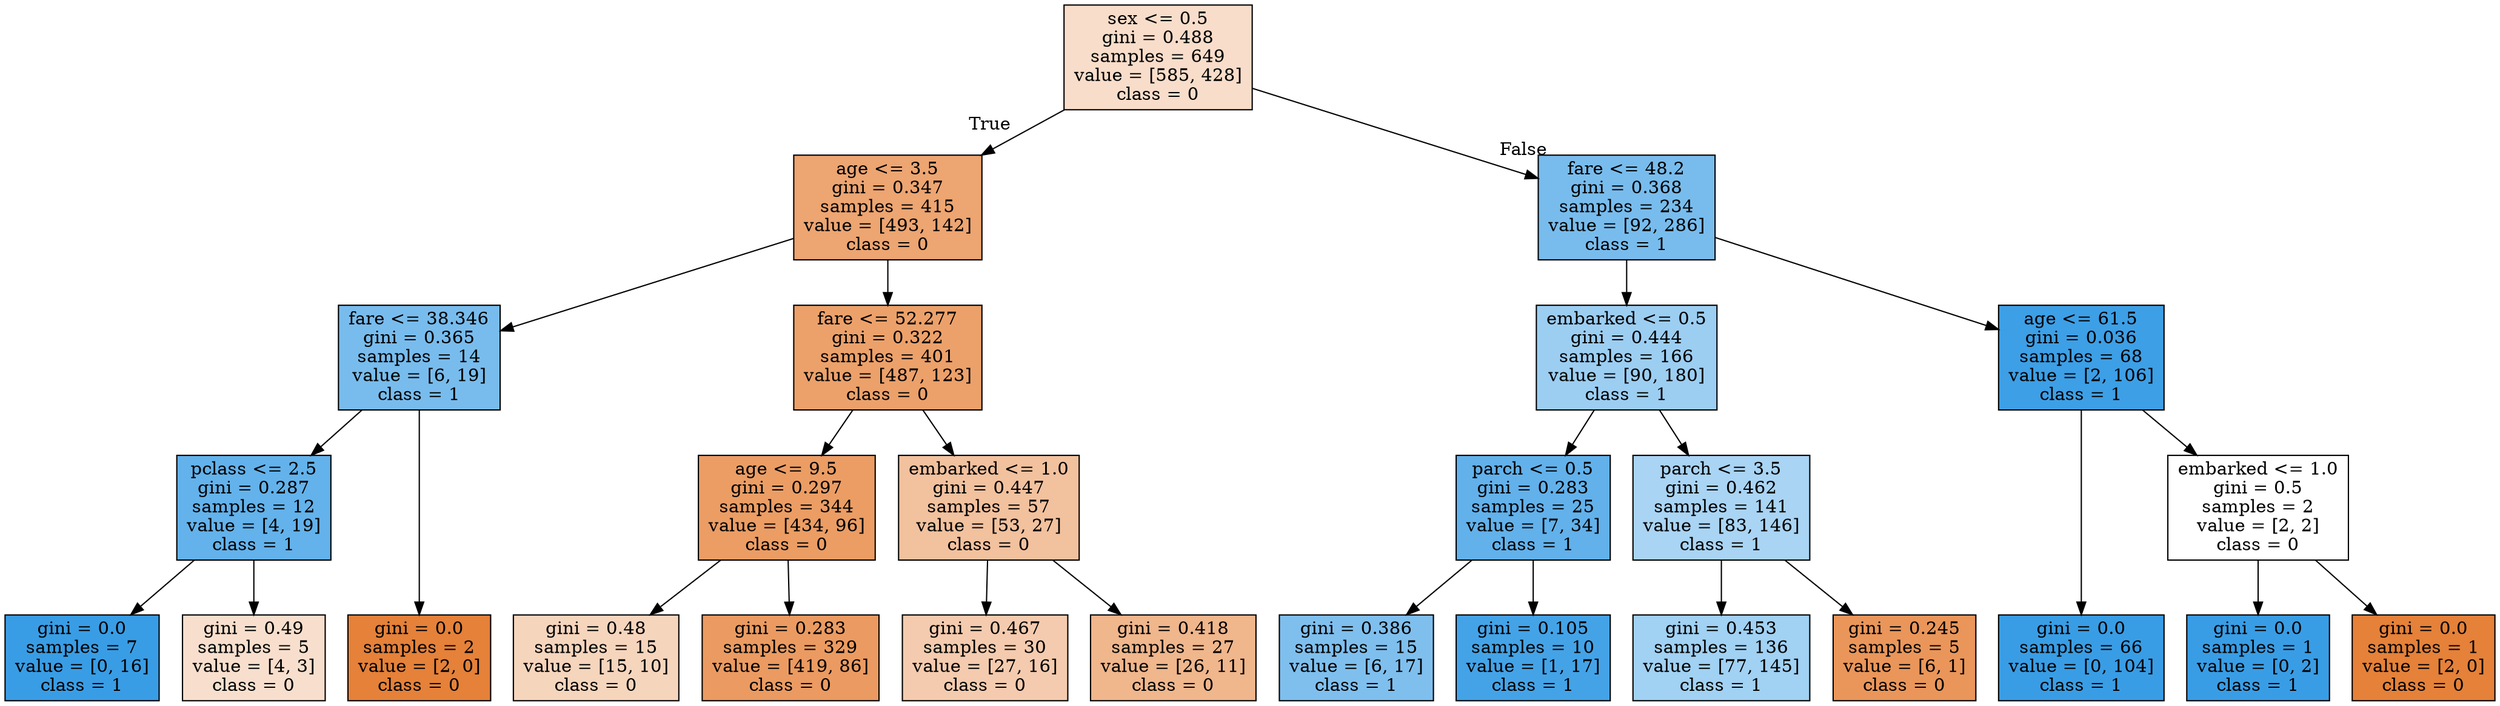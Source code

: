 digraph Tree {
node [shape=box, style="filled", color="black"] ;
graph [ranksep=equally, splines=polyline] ;
0 [label="sex <= 0.5\ngini = 0.488\nsamples = 649\nvalue = [585, 428]\nclass = 0", fillcolor="#e5813944"] ;
1 [label="age <= 3.5\ngini = 0.347\nsamples = 415\nvalue = [493, 142]\nclass = 0", fillcolor="#e58139b6"] ;
0 -> 1 [labeldistance=2.5, labelangle=45, headlabel="True"] ;
2 [label="fare <= 38.346\ngini = 0.365\nsamples = 14\nvalue = [6, 19]\nclass = 1", fillcolor="#399de5ae"] ;
1 -> 2 ;
3 [label="pclass <= 2.5\ngini = 0.287\nsamples = 12\nvalue = [4, 19]\nclass = 1", fillcolor="#399de5c9"] ;
2 -> 3 ;
4 [label="gini = 0.0\nsamples = 7\nvalue = [0, 16]\nclass = 1", fillcolor="#399de5ff"] ;
3 -> 4 ;
5 [label="gini = 0.49\nsamples = 5\nvalue = [4, 3]\nclass = 0", fillcolor="#e5813940"] ;
3 -> 5 ;
6 [label="gini = 0.0\nsamples = 2\nvalue = [2, 0]\nclass = 0", fillcolor="#e58139ff"] ;
2 -> 6 ;
7 [label="fare <= 52.277\ngini = 0.322\nsamples = 401\nvalue = [487, 123]\nclass = 0", fillcolor="#e58139bf"] ;
1 -> 7 ;
8 [label="age <= 9.5\ngini = 0.297\nsamples = 344\nvalue = [434, 96]\nclass = 0", fillcolor="#e58139c7"] ;
7 -> 8 ;
9 [label="gini = 0.48\nsamples = 15\nvalue = [15, 10]\nclass = 0", fillcolor="#e5813955"] ;
8 -> 9 ;
10 [label="gini = 0.283\nsamples = 329\nvalue = [419, 86]\nclass = 0", fillcolor="#e58139cb"] ;
8 -> 10 ;
11 [label="embarked <= 1.0\ngini = 0.447\nsamples = 57\nvalue = [53, 27]\nclass = 0", fillcolor="#e581397d"] ;
7 -> 11 ;
12 [label="gini = 0.467\nsamples = 30\nvalue = [27, 16]\nclass = 0", fillcolor="#e5813968"] ;
11 -> 12 ;
13 [label="gini = 0.418\nsamples = 27\nvalue = [26, 11]\nclass = 0", fillcolor="#e5813993"] ;
11 -> 13 ;
14 [label="fare <= 48.2\ngini = 0.368\nsamples = 234\nvalue = [92, 286]\nclass = 1", fillcolor="#399de5ad"] ;
0 -> 14 [labeldistance=2.5, labelangle=-45, headlabel="False"] ;
15 [label="embarked <= 0.5\ngini = 0.444\nsamples = 166\nvalue = [90, 180]\nclass = 1", fillcolor="#399de57f"] ;
14 -> 15 ;
16 [label="parch <= 0.5\ngini = 0.283\nsamples = 25\nvalue = [7, 34]\nclass = 1", fillcolor="#399de5ca"] ;
15 -> 16 ;
17 [label="gini = 0.386\nsamples = 15\nvalue = [6, 17]\nclass = 1", fillcolor="#399de5a5"] ;
16 -> 17 ;
18 [label="gini = 0.105\nsamples = 10\nvalue = [1, 17]\nclass = 1", fillcolor="#399de5f0"] ;
16 -> 18 ;
19 [label="parch <= 3.5\ngini = 0.462\nsamples = 141\nvalue = [83, 146]\nclass = 1", fillcolor="#399de56e"] ;
15 -> 19 ;
20 [label="gini = 0.453\nsamples = 136\nvalue = [77, 145]\nclass = 1", fillcolor="#399de578"] ;
19 -> 20 ;
21 [label="gini = 0.245\nsamples = 5\nvalue = [6, 1]\nclass = 0", fillcolor="#e58139d4"] ;
19 -> 21 ;
22 [label="age <= 61.5\ngini = 0.036\nsamples = 68\nvalue = [2, 106]\nclass = 1", fillcolor="#399de5fa"] ;
14 -> 22 ;
23 [label="gini = 0.0\nsamples = 66\nvalue = [0, 104]\nclass = 1", fillcolor="#399de5ff"] ;
22 -> 23 ;
24 [label="embarked <= 1.0\ngini = 0.5\nsamples = 2\nvalue = [2, 2]\nclass = 0", fillcolor="#e5813900"] ;
22 -> 24 ;
25 [label="gini = 0.0\nsamples = 1\nvalue = [0, 2]\nclass = 1", fillcolor="#399de5ff"] ;
24 -> 25 ;
26 [label="gini = 0.0\nsamples = 1\nvalue = [2, 0]\nclass = 0", fillcolor="#e58139ff"] ;
24 -> 26 ;
{rank=same ; 0} ;
{rank=same ; 1; 14} ;
{rank=same ; 2; 7; 15; 22} ;
{rank=same ; 3; 8; 11; 16; 19; 24} ;
{rank=same ; 4; 5; 6; 9; 10; 12; 13; 17; 18; 20; 21; 23; 25; 26} ;
}